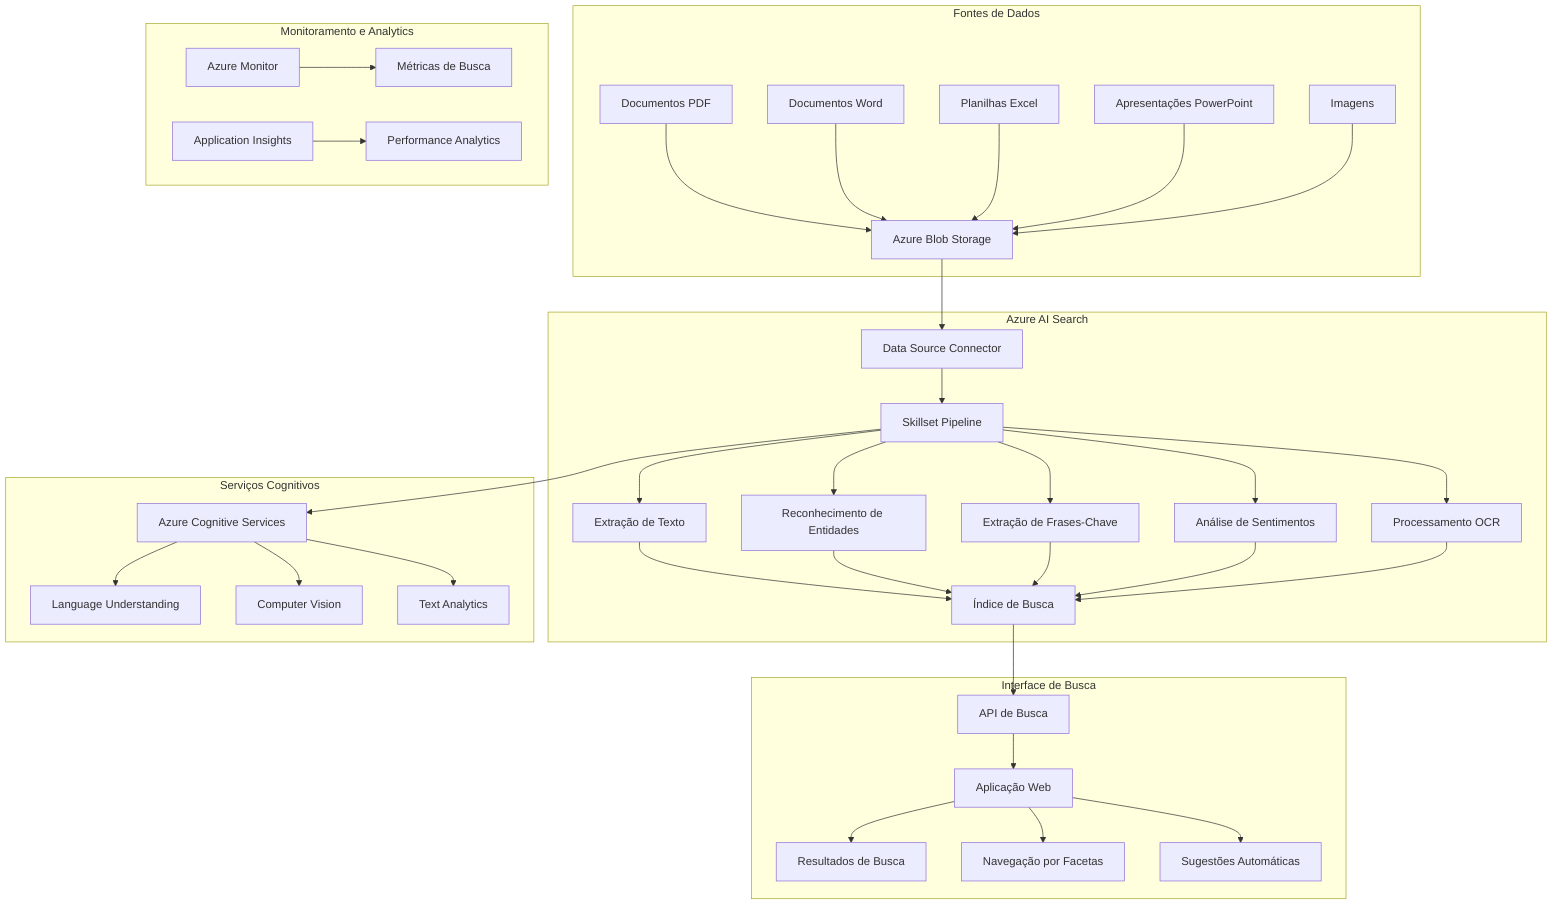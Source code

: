 graph TD
    subgraph "Fontes de Dados"
        A[Documentos PDF] --> B[Azure Blob Storage]
        C[Documentos Word] --> B
        D[Planilhas Excel] --> B
        E[Apresentações PowerPoint] --> B
        F[Imagens] --> B
    end

    subgraph "Azure AI Search"
        B --> G[Data Source Connector]
        G --> H[Skillset Pipeline]
        H --> I[Extração de Texto]
        H --> J[Reconhecimento de Entidades]
        H --> K[Extração de Frases-Chave]
        H --> L[Análise de Sentimentos]
        H --> M[Processamento OCR]
        
        I --> N[Índice de Busca]
        J --> N
        K --> N
        L --> N
        M --> N
    end

    subgraph "Interface de Busca"
        N --> O[API de Busca]
        O --> P[Aplicação Web]
        P --> Q[Resultados de Busca]
        P --> R[Navegação por Facetas]
        P --> S[Sugestões Automáticas]
    end

    subgraph "Serviços Cognitivos"
        H --> T[Azure Cognitive Services]
        T --> U[Language Understanding]
        T --> V[Computer Vision]
        T --> W[Text Analytics]
    end

    subgraph "Monitoramento e Analytics"
        X[Azure Monitor] --> Y[Métricas de Busca]
        Z[Application Insights] --> AA[Performance Analytics]
    end
